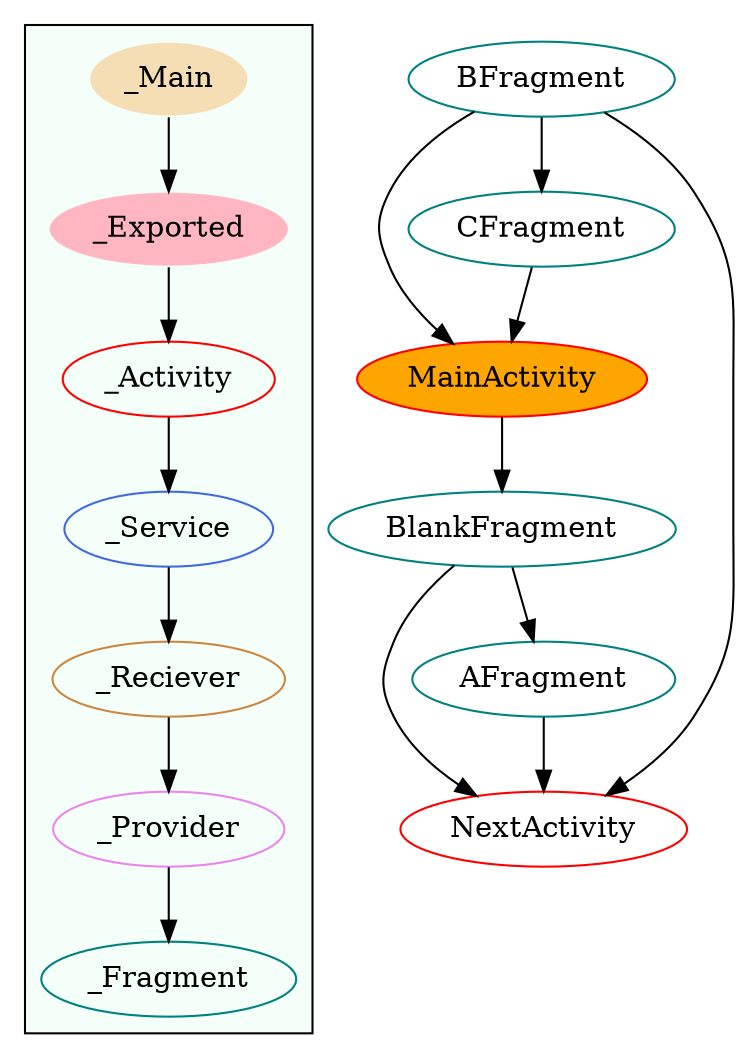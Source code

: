 digraph G {
subgraph cluster_legend{ 
bgcolor=mintcream;
_Activity[color = red];
_Service[color = royalblue];
_Provider[color = violet];
_Reciever[color = peru];
_Fragment[color = teal];
_Main[style=filled, fillcolor=wheat, color = mintcream];
_Exported[style=filled, fillcolor=lightpink, color = mintcream];
_Main -> _Exported -> _Activity -> _Service -> _Reciever -> _Provider -> _Fragment; 
}
MainActivity[style=filled, fillcolor=orange, color = red];
NextActivity[color = red];
CFragment[color = teal];
BlankFragment[color = teal];
BFragment[color = teal];
AFragment[color = teal];
CFragment->MainActivity;
BFragment->NextActivity;
BFragment->MainActivity;
BFragment->CFragment;
BlankFragment->NextActivity;
BlankFragment->AFragment;
MainActivity->BlankFragment;
AFragment->NextActivity;
}
